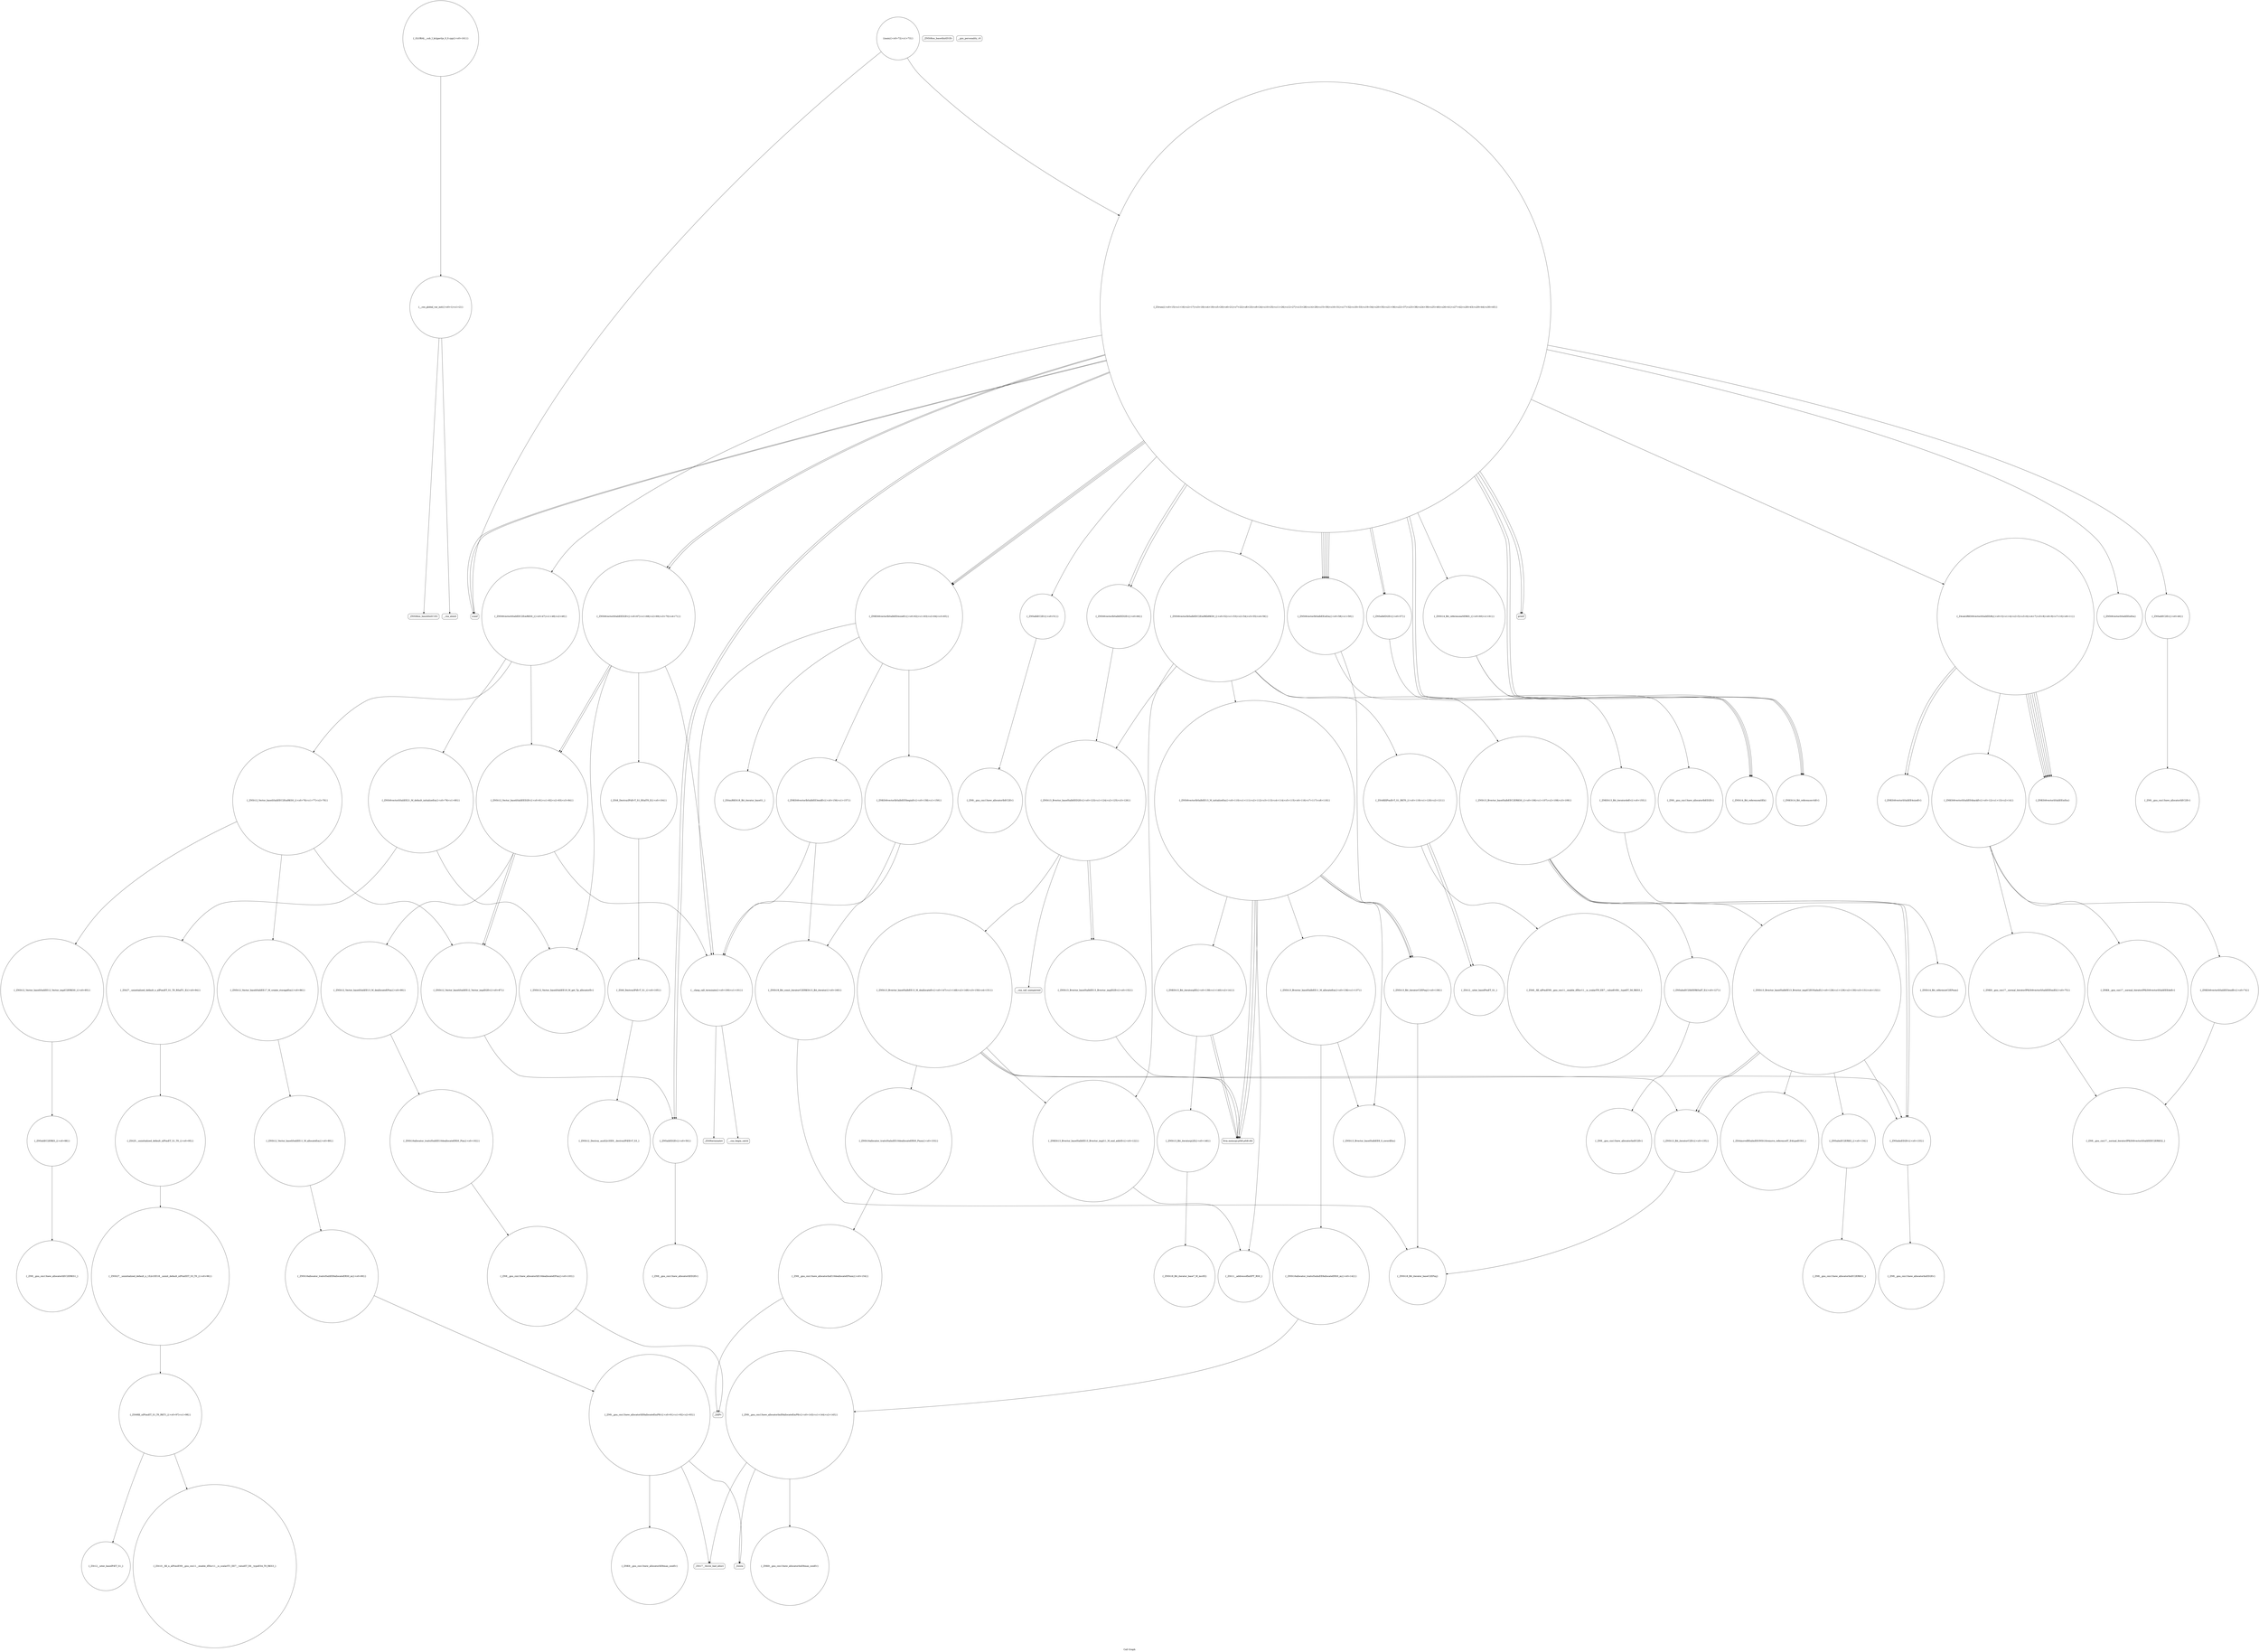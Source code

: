 digraph "Call Graph" {
	label="Call Graph";

	Node0x55da9b8088a0 [shape=record,shape=circle,label="{__cxx_global_var_init|{<s0>1|<s1>2}}"];
	Node0x55da9b8088a0:s0 -> Node0x55da9b808920[color=black];
	Node0x55da9b8088a0:s1 -> Node0x55da9b808a20[color=black];
	Node0x55da9b80c5c0 [shape=record,shape=circle,label="{_ZNSt13_Bit_iteratorpLEl|{<s0>146}}"];
	Node0x55da9b80c5c0:s0 -> Node0x55da9b80c640[color=black];
	Node0x55da9b808c20 [shape=record,shape=circle,label="{_ZNKSt6vectorIiSaIiEE4backEv|{<s0>12|<s1>13|<s2>14}}"];
	Node0x55da9b808c20:s0 -> Node0x55da9b809620[color=black];
	Node0x55da9b808c20:s1 -> Node0x55da9b8096a0[color=black];
	Node0x55da9b808c20:s2 -> Node0x55da9b809720[color=black];
	Node0x55da9b80a120 [shape=record,shape=circle,label="{_ZNSt16allocator_traitsISaImEE10deallocateERS0_Pmm|{<s0>153}}"];
	Node0x55da9b80a120:s0 -> Node0x55da9b80a1a0[color=black];
	Node0x55da9b808fa0 [shape=record,shape=circle,label="{_ZNSt6vectorIiSaIiEEixEm}"];
	Node0x55da9b80a4a0 [shape=record,shape=circle,label="{_ZNSt19_Bit_const_iteratorC2ERKSt13_Bit_iterator|{<s0>160}}"];
	Node0x55da9b80a4a0:s0 -> Node0x55da9b80c040[color=black];
	Node0x55da9b809320 [shape=record,shape=circle,label="{_ZNKSt6vectorIbSaIbEE4sizeEv|{<s0>62|<s1>63|<s2>64|<s3>65}}"];
	Node0x55da9b809320:s0 -> Node0x55da9b80a3a0[color=black];
	Node0x55da9b809320:s1 -> Node0x55da9b80a420[color=black];
	Node0x55da9b809320:s2 -> Node0x55da9b80a320[color=black];
	Node0x55da9b809320:s3 -> Node0x55da9b80b440[color=black];
	Node0x55da9b8096a0 [shape=record,shape=circle,label="{_ZNK9__gnu_cxx17__normal_iteratorIPKiSt6vectorIiSaIiEEEmiEl|{<s0>75}}"];
	Node0x55da9b8096a0:s0 -> Node0x55da9b8097a0[color=black];
	Node0x55da9b809a20 [shape=record,shape=circle,label="{_ZNSt12_Vector_baseIiSaIiEED2Ev|{<s0>81|<s1>82|<s2>83|<s3>84}}"];
	Node0x55da9b809a20:s0 -> Node0x55da9b80b3c0[color=black];
	Node0x55da9b809a20:s1 -> Node0x55da9b809ba0[color=black];
	Node0x55da9b809a20:s2 -> Node0x55da9b809ba0[color=black];
	Node0x55da9b809a20:s3 -> Node0x55da9b80b440[color=black];
	Node0x55da9b809da0 [shape=record,shape=circle,label="{_ZNSt16allocator_traitsISaIiEE8allocateERS0_m|{<s0>90}}"];
	Node0x55da9b809da0:s0 -> Node0x55da9b809e20[color=black];
	Node0x55da9b80b140 [shape=record,shape=circle,label="{_ZSt25__uninitialized_default_nIPimET_S1_T0_|{<s0>95}}"];
	Node0x55da9b80b140:s0 -> Node0x55da9b80b1c0[color=black];
	Node0x55da9b80b4c0 [shape=record,shape=Mrecord,label="{__cxa_begin_catch}"];
	Node0x55da9b80b840 [shape=record,shape=circle,label="{_ZNSt12_Destroy_auxILb1EE9__destroyIPiEEvT_S3_}"];
	Node0x55da9b80bbc0 [shape=record,shape=circle,label="{_ZNSt13_Bvector_baseISaIbEED2Ev|{<s0>123|<s1>124|<s2>125|<s3>126}}"];
	Node0x55da9b80bbc0:s0 -> Node0x55da9b80c7c0[color=black];
	Node0x55da9b80bbc0:s1 -> Node0x55da9b80c840[color=black];
	Node0x55da9b80bbc0:s2 -> Node0x55da9b80c840[color=black];
	Node0x55da9b80bbc0:s3 -> Node0x55da9b80a0a0[color=black];
	Node0x55da9b80bf40 [shape=record,shape=circle,label="{_ZNSt13_Bit_iteratorC2Ev|{<s0>135}}"];
	Node0x55da9b80bf40:s0 -> Node0x55da9b80c040[color=black];
	Node0x55da9b80c2c0 [shape=record,shape=circle,label="{_ZNSt13_Bit_iteratorC2EPmj|{<s0>138}}"];
	Node0x55da9b80c2c0:s0 -> Node0x55da9b80c040[color=black];
	Node0x55da9b808920 [shape=record,shape=Mrecord,label="{_ZNSt8ios_base4InitC1Ev}"];
	Node0x55da9b80c640 [shape=record,shape=circle,label="{_ZNSt18_Bit_iterator_base7_M_incrEl}"];
	Node0x55da9b808ca0 [shape=record,shape=circle,label="{_Z3runi|{<s0>15|<s1>16|<s2>17|<s3>18|<s4>19|<s5>20|<s6>21|<s7>22|<s8>23|<s9>24|<s10>25|<s11>26|<s12>27|<s13>28|<s14>29|<s15>30|<s16>31|<s17>32|<s18>33|<s19>34|<s20>35|<s21>36|<s22>37|<s23>38|<s24>39|<s25>40|<s26>41|<s27>42|<s28>43|<s29>44|<s30>45}}"];
	Node0x55da9b808ca0:s0 -> Node0x55da9b808d20[color=black];
	Node0x55da9b808ca0:s1 -> Node0x55da9b808da0[color=black];
	Node0x55da9b808ca0:s2 -> Node0x55da9b808e20[color=black];
	Node0x55da9b808ca0:s3 -> Node0x55da9b808f20[color=black];
	Node0x55da9b808ca0:s4 -> Node0x55da9b808fa0[color=black];
	Node0x55da9b808ca0:s5 -> Node0x55da9b808d20[color=black];
	Node0x55da9b808ca0:s6 -> Node0x55da9b808f20[color=black];
	Node0x55da9b808ca0:s7 -> Node0x55da9b809020[color=black];
	Node0x55da9b808ca0:s8 -> Node0x55da9b8090a0[color=black];
	Node0x55da9b808ca0:s9 -> Node0x55da9b809120[color=black];
	Node0x55da9b808ca0:s10 -> Node0x55da9b8091a0[color=black];
	Node0x55da9b808ca0:s11 -> Node0x55da9b809220[color=black];
	Node0x55da9b808ca0:s12 -> Node0x55da9b8091a0[color=black];
	Node0x55da9b808ca0:s13 -> Node0x55da9b8092a0[color=black];
	Node0x55da9b808ca0:s14 -> Node0x55da9b809320[color=black];
	Node0x55da9b808ca0:s15 -> Node0x55da9b8091a0[color=black];
	Node0x55da9b808ca0:s16 -> Node0x55da9b8093a0[color=black];
	Node0x55da9b808ca0:s17 -> Node0x55da9b809320[color=black];
	Node0x55da9b808ca0:s18 -> Node0x55da9b8091a0[color=black];
	Node0x55da9b808ca0:s19 -> Node0x55da9b809220[color=black];
	Node0x55da9b808ca0:s20 -> Node0x55da9b809120[color=black];
	Node0x55da9b808ca0:s21 -> Node0x55da9b8094a0[color=black];
	Node0x55da9b808ca0:s22 -> Node0x55da9b809320[color=black];
	Node0x55da9b808ca0:s23 -> Node0x55da9b8091a0[color=black];
	Node0x55da9b808ca0:s24 -> Node0x55da9b8093a0[color=black];
	Node0x55da9b808ca0:s25 -> Node0x55da9b808aa0[color=black];
	Node0x55da9b808ca0:s26 -> Node0x55da9b809420[color=black];
	Node0x55da9b808ca0:s27 -> Node0x55da9b809420[color=black];
	Node0x55da9b808ca0:s28 -> Node0x55da9b8094a0[color=black];
	Node0x55da9b808ca0:s29 -> Node0x55da9b809520[color=black];
	Node0x55da9b808ca0:s30 -> Node0x55da9b809520[color=black];
	Node0x55da9b80a1a0 [shape=record,shape=circle,label="{_ZN9__gnu_cxx13new_allocatorImE10deallocateEPmm|{<s0>154}}"];
	Node0x55da9b80a1a0:s0 -> Node0x55da9b80b6c0[color=black];
	Node0x55da9b809020 [shape=record,shape=circle,label="{_ZNSaIbEC2Ev|{<s0>51}}"];
	Node0x55da9b809020:s0 -> Node0x55da9b80b8c0[color=black];
	Node0x55da9b80a520 [shape=record,shape=circle,label="{_GLOBAL__sub_I_krijgertje_0_0.cpp|{<s0>161}}"];
	Node0x55da9b80a520:s0 -> Node0x55da9b8088a0[color=black];
	Node0x55da9b8093a0 [shape=record,shape=circle,label="{_ZNKSt14_Bit_referencecvbEv}"];
	Node0x55da9b809720 [shape=record,shape=circle,label="{_ZNK9__gnu_cxx17__normal_iteratorIPKiSt6vectorIiSaIiEEEdeEv}"];
	Node0x55da9b809aa0 [shape=record,shape=circle,label="{_ZNSt12_Vector_baseIiSaIiEE12_Vector_implC2ERKS0_|{<s0>85}}"];
	Node0x55da9b809aa0:s0 -> Node0x55da9b809c20[color=black];
	Node0x55da9b809e20 [shape=record,shape=circle,label="{_ZN9__gnu_cxx13new_allocatorIiE8allocateEmPKv|{<s0>91|<s1>92|<s2>93}}"];
	Node0x55da9b809e20:s0 -> Node0x55da9b809ea0[color=black];
	Node0x55da9b809e20:s1 -> Node0x55da9b809f20[color=black];
	Node0x55da9b809e20:s2 -> Node0x55da9b809fa0[color=black];
	Node0x55da9b80b1c0 [shape=record,shape=circle,label="{_ZNSt27__uninitialized_default_n_1ILb1EE18__uninit_default_nIPimEET_S3_T0_|{<s0>96}}"];
	Node0x55da9b80b1c0:s0 -> Node0x55da9b80b240[color=black];
	Node0x55da9b80b540 [shape=record,shape=Mrecord,label="{_ZSt9terminatev}"];
	Node0x55da9b80b8c0 [shape=record,shape=circle,label="{_ZN9__gnu_cxx13new_allocatorIbEC2Ev}"];
	Node0x55da9b80bc40 [shape=record,shape=circle,label="{_ZNSaImEC2IbEERKSaIT_E|{<s0>127}}"];
	Node0x55da9b80bc40:s0 -> Node0x55da9b80bdc0[color=black];
	Node0x55da9b80bfc0 [shape=record,shape=circle,label="{_ZN9__gnu_cxx13new_allocatorImEC2ERKS1_}"];
	Node0x55da9b80c340 [shape=record,shape=Mrecord,label="{llvm.memcpy.p0i8.p0i8.i64}"];
	Node0x55da9b8089a0 [shape=record,shape=Mrecord,label="{_ZNSt8ios_base4InitD1Ev}"];
	Node0x55da9b80c6c0 [shape=record,shape=circle,label="{_ZSt8__fill_aIPmiEN9__gnu_cxx11__enable_ifIXsr11__is_scalarIT0_EE7__valueEvE6__typeET_S6_RKS3_}"];
	Node0x55da9b808d20 [shape=record,shape=Mrecord,label="{scanf}"];
	Node0x55da9b80a220 [shape=record,shape=circle,label="{_ZNKSt13_Bit_iteratordeEv|{<s0>155}}"];
	Node0x55da9b80a220:s0 -> Node0x55da9b80a2a0[color=black];
	Node0x55da9b8090a0 [shape=record,shape=circle,label="{_ZNSt6vectorIbSaIbEEC2EmRKbRKS0_|{<s0>52|<s1>53|<s2>54|<s3>55|<s4>56}}"];
	Node0x55da9b8090a0:s0 -> Node0x55da9b80b9c0[color=black];
	Node0x55da9b8090a0:s1 -> Node0x55da9b80ba40[color=black];
	Node0x55da9b8090a0:s2 -> Node0x55da9b80bb40[color=black];
	Node0x55da9b8090a0:s3 -> Node0x55da9b80bac0[color=black];
	Node0x55da9b8090a0:s4 -> Node0x55da9b80bbc0[color=black];
	Node0x55da9b809420 [shape=record,shape=Mrecord,label="{printf}"];
	Node0x55da9b8097a0 [shape=record,shape=circle,label="{_ZN9__gnu_cxx17__normal_iteratorIPKiSt6vectorIiSaIiEEEC2ERKS2_}"];
	Node0x55da9b809b20 [shape=record,shape=circle,label="{_ZNSt12_Vector_baseIiSaIiEE17_M_create_storageEm|{<s0>86}}"];
	Node0x55da9b809b20:s0 -> Node0x55da9b809d20[color=black];
	Node0x55da9b809ea0 [shape=record,shape=circle,label="{_ZNK9__gnu_cxx13new_allocatorIiE8max_sizeEv}"];
	Node0x55da9b80b240 [shape=record,shape=circle,label="{_ZSt6fill_nIPimiET_S1_T0_RKT1_|{<s0>97|<s1>98}}"];
	Node0x55da9b80b240:s0 -> Node0x55da9b80b340[color=black];
	Node0x55da9b80b240:s1 -> Node0x55da9b80b2c0[color=black];
	Node0x55da9b80b5c0 [shape=record,shape=circle,label="{_ZNSt16allocator_traitsISaIiEE10deallocateERS0_Pim|{<s0>102}}"];
	Node0x55da9b80b5c0:s0 -> Node0x55da9b80b640[color=black];
	Node0x55da9b80b940 [shape=record,shape=circle,label="{_ZN9__gnu_cxx13new_allocatorIbED2Ev}"];
	Node0x55da9b80bcc0 [shape=record,shape=circle,label="{_ZNSt13_Bvector_baseISaIbEE13_Bvector_implC2EOSaImE|{<s0>128|<s1>129|<s2>130|<s3>131|<s4>132}}"];
	Node0x55da9b80bcc0:s0 -> Node0x55da9b80be40[color=black];
	Node0x55da9b80bcc0:s1 -> Node0x55da9b80bec0[color=black];
	Node0x55da9b80bcc0:s2 -> Node0x55da9b80bf40[color=black];
	Node0x55da9b80bcc0:s3 -> Node0x55da9b80bf40[color=black];
	Node0x55da9b80bcc0:s4 -> Node0x55da9b80bd40[color=black];
	Node0x55da9b80c040 [shape=record,shape=circle,label="{_ZNSt18_Bit_iterator_baseC2EPmj}"];
	Node0x55da9b80c3c0 [shape=record,shape=circle,label="{_ZNKSt13_Bit_iteratorplEl|{<s0>139|<s1>140|<s2>141}}"];
	Node0x55da9b80c3c0:s0 -> Node0x55da9b80c340[color=black];
	Node0x55da9b80c3c0:s1 -> Node0x55da9b80c5c0[color=black];
	Node0x55da9b80c3c0:s2 -> Node0x55da9b80c340[color=black];
	Node0x55da9b808a20 [shape=record,shape=Mrecord,label="{__cxa_atexit}"];
	Node0x55da9b80c740 [shape=record,shape=circle,label="{_ZSt12__niter_baseIPmET_S1_}"];
	Node0x55da9b808da0 [shape=record,shape=circle,label="{_ZNSaIiEC2Ev|{<s0>46}}"];
	Node0x55da9b808da0:s0 -> Node0x55da9b809820[color=black];
	Node0x55da9b80a2a0 [shape=record,shape=circle,label="{_ZNSt14_Bit_referenceC2EPmm}"];
	Node0x55da9b809120 [shape=record,shape=circle,label="{_ZNSaIbED2Ev|{<s0>57}}"];
	Node0x55da9b809120:s0 -> Node0x55da9b80b940[color=black];
	Node0x55da9b8094a0 [shape=record,shape=circle,label="{_ZNSt6vectorIbSaIbEED2Ev|{<s0>66}}"];
	Node0x55da9b8094a0:s0 -> Node0x55da9b80bbc0[color=black];
	Node0x55da9b809820 [shape=record,shape=circle,label="{_ZN9__gnu_cxx13new_allocatorIiEC2Ev}"];
	Node0x55da9b809ba0 [shape=record,shape=circle,label="{_ZNSt12_Vector_baseIiSaIiEE12_Vector_implD2Ev|{<s0>87}}"];
	Node0x55da9b809ba0:s0 -> Node0x55da9b808f20[color=black];
	Node0x55da9b809f20 [shape=record,shape=Mrecord,label="{_ZSt17__throw_bad_allocv}"];
	Node0x55da9b80b2c0 [shape=record,shape=circle,label="{_ZSt10__fill_n_aIPimiEN9__gnu_cxx11__enable_ifIXsr11__is_scalarIT1_EE7__valueET_E6__typeES4_T0_RKS3_}"];
	Node0x55da9b80b640 [shape=record,shape=circle,label="{_ZN9__gnu_cxx13new_allocatorIiE10deallocateEPim|{<s0>103}}"];
	Node0x55da9b80b640:s0 -> Node0x55da9b80b6c0[color=black];
	Node0x55da9b80b9c0 [shape=record,shape=circle,label="{_ZNSt13_Bvector_baseISaIbEEC2ERKS0_|{<s0>106|<s1>107|<s2>108|<s3>109}}"];
	Node0x55da9b80b9c0:s0 -> Node0x55da9b80bc40[color=black];
	Node0x55da9b80b9c0:s1 -> Node0x55da9b80bcc0[color=black];
	Node0x55da9b80b9c0:s2 -> Node0x55da9b80bd40[color=black];
	Node0x55da9b80b9c0:s3 -> Node0x55da9b80bd40[color=black];
	Node0x55da9b80bd40 [shape=record,shape=circle,label="{_ZNSaImED2Ev|{<s0>133}}"];
	Node0x55da9b80bd40:s0 -> Node0x55da9b80c0c0[color=black];
	Node0x55da9b80c0c0 [shape=record,shape=circle,label="{_ZN9__gnu_cxx13new_allocatorImED2Ev}"];
	Node0x55da9b80c440 [shape=record,shape=circle,label="{_ZNSt16allocator_traitsISaImEE8allocateERS0_m|{<s0>142}}"];
	Node0x55da9b80c440:s0 -> Node0x55da9b80c4c0[color=black];
	Node0x55da9b808aa0 [shape=record,shape=circle,label="{_Z4calciRKSt6vectorIiSaIiEEiRi|{<s0>3|<s1>4|<s2>5|<s3>6|<s4>7|<s5>8|<s6>9|<s7>10|<s8>11}}"];
	Node0x55da9b808aa0:s0 -> Node0x55da9b808b20[color=black];
	Node0x55da9b808aa0:s1 -> Node0x55da9b808ba0[color=black];
	Node0x55da9b808aa0:s2 -> Node0x55da9b808ba0[color=black];
	Node0x55da9b808aa0:s3 -> Node0x55da9b808ba0[color=black];
	Node0x55da9b808aa0:s4 -> Node0x55da9b808ba0[color=black];
	Node0x55da9b808aa0:s5 -> Node0x55da9b808b20[color=black];
	Node0x55da9b808aa0:s6 -> Node0x55da9b808ba0[color=black];
	Node0x55da9b808aa0:s7 -> Node0x55da9b808ba0[color=black];
	Node0x55da9b808aa0:s8 -> Node0x55da9b808c20[color=black];
	Node0x55da9b80c7c0 [shape=record,shape=circle,label="{_ZNSt13_Bvector_baseISaIbEE13_M_deallocateEv|{<s0>147|<s1>148|<s2>149|<s3>150|<s4>151}}"];
	Node0x55da9b80c7c0:s0 -> Node0x55da9b80bb40[color=black];
	Node0x55da9b80c7c0:s1 -> Node0x55da9b80a120[color=black];
	Node0x55da9b80c7c0:s2 -> Node0x55da9b80bf40[color=black];
	Node0x55da9b80c7c0:s3 -> Node0x55da9b80c340[color=black];
	Node0x55da9b80c7c0:s4 -> Node0x55da9b80c340[color=black];
	Node0x55da9b808e20 [shape=record,shape=circle,label="{_ZNSt6vectorIiSaIiEEC2EmRKS0_|{<s0>47|<s1>48|<s2>49}}"];
	Node0x55da9b808e20:s0 -> Node0x55da9b809920[color=black];
	Node0x55da9b808e20:s1 -> Node0x55da9b8099a0[color=black];
	Node0x55da9b808e20:s2 -> Node0x55da9b809a20[color=black];
	Node0x55da9b80a320 [shape=record,shape=circle,label="{_ZStmiRKSt18_Bit_iterator_baseS1_}"];
	Node0x55da9b8091a0 [shape=record,shape=circle,label="{_ZNSt6vectorIbSaIbEEixEm|{<s0>58|<s1>59}}"];
	Node0x55da9b8091a0:s0 -> Node0x55da9b80c2c0[color=black];
	Node0x55da9b8091a0:s1 -> Node0x55da9b80a220[color=black];
	Node0x55da9b809520 [shape=record,shape=circle,label="{_ZNSt6vectorIiSaIiEED2Ev|{<s0>67|<s1>68|<s2>69|<s3>70|<s4>71}}"];
	Node0x55da9b809520:s0 -> Node0x55da9b80b0c0[color=black];
	Node0x55da9b809520:s1 -> Node0x55da9b80b740[color=black];
	Node0x55da9b809520:s2 -> Node0x55da9b809a20[color=black];
	Node0x55da9b809520:s3 -> Node0x55da9b809a20[color=black];
	Node0x55da9b809520:s4 -> Node0x55da9b80b440[color=black];
	Node0x55da9b8098a0 [shape=record,shape=circle,label="{_ZN9__gnu_cxx13new_allocatorIiED2Ev}"];
	Node0x55da9b809c20 [shape=record,shape=circle,label="{_ZNSaIiEC2ERKS_|{<s0>88}}"];
	Node0x55da9b809c20:s0 -> Node0x55da9b809ca0[color=black];
	Node0x55da9b809fa0 [shape=record,shape=Mrecord,label="{_Znwm}"];
	Node0x55da9b80b340 [shape=record,shape=circle,label="{_ZSt12__niter_baseIPiET_S1_}"];
	Node0x55da9b80b6c0 [shape=record,shape=Mrecord,label="{_ZdlPv}"];
	Node0x55da9b80ba40 [shape=record,shape=circle,label="{_ZNSt6vectorIbSaIbEE13_M_initializeEm|{<s0>110|<s1>111|<s2>112|<s3>113|<s4>114|<s5>115|<s6>116|<s7>117|<s8>118}}"];
	Node0x55da9b80ba40:s0 -> Node0x55da9b80c140[color=black];
	Node0x55da9b80ba40:s1 -> Node0x55da9b80c1c0[color=black];
	Node0x55da9b80ba40:s2 -> Node0x55da9b80c240[color=black];
	Node0x55da9b80ba40:s3 -> Node0x55da9b80c2c0[color=black];
	Node0x55da9b80ba40:s4 -> Node0x55da9b80c340[color=black];
	Node0x55da9b80ba40:s5 -> Node0x55da9b80c2c0[color=black];
	Node0x55da9b80ba40:s6 -> Node0x55da9b80c340[color=black];
	Node0x55da9b80ba40:s7 -> Node0x55da9b80c3c0[color=black];
	Node0x55da9b80ba40:s8 -> Node0x55da9b80c340[color=black];
	Node0x55da9b80bdc0 [shape=record,shape=circle,label="{_ZN9__gnu_cxx13new_allocatorImEC2Ev}"];
	Node0x55da9b80c140 [shape=record,shape=circle,label="{_ZNSt13_Bvector_baseISaIbEE11_M_allocateEm|{<s0>136|<s1>137}}"];
	Node0x55da9b80c140:s0 -> Node0x55da9b80c1c0[color=black];
	Node0x55da9b80c140:s1 -> Node0x55da9b80c440[color=black];
	Node0x55da9b80c4c0 [shape=record,shape=circle,label="{_ZN9__gnu_cxx13new_allocatorImE8allocateEmPKv|{<s0>143|<s1>144|<s2>145}}"];
	Node0x55da9b80c4c0:s0 -> Node0x55da9b80c540[color=black];
	Node0x55da9b80c4c0:s1 -> Node0x55da9b809f20[color=black];
	Node0x55da9b80c4c0:s2 -> Node0x55da9b809fa0[color=black];
	Node0x55da9b808b20 [shape=record,shape=circle,label="{_ZNKSt6vectorIiSaIiEE4sizeEv}"];
	Node0x55da9b80c840 [shape=record,shape=circle,label="{_ZNSt13_Bvector_baseISaIbEE13_Bvector_implD2Ev|{<s0>152}}"];
	Node0x55da9b80c840:s0 -> Node0x55da9b80bd40[color=black];
	Node0x55da9b808ea0 [shape=record,shape=Mrecord,label="{__gxx_personality_v0}"];
	Node0x55da9b80a3a0 [shape=record,shape=circle,label="{_ZNKSt6vectorIbSaIbEE3endEv|{<s0>156|<s1>157}}"];
	Node0x55da9b80a3a0:s0 -> Node0x55da9b80a4a0[color=black];
	Node0x55da9b80a3a0:s1 -> Node0x55da9b80b440[color=black];
	Node0x55da9b809220 [shape=record,shape=circle,label="{_ZNSt14_Bit_referenceaSEb}"];
	Node0x55da9b8095a0 [shape=record,shape=circle,label="{main|{<s0>72|<s1>73}}"];
	Node0x55da9b8095a0:s0 -> Node0x55da9b808d20[color=black];
	Node0x55da9b8095a0:s1 -> Node0x55da9b808ca0[color=black];
	Node0x55da9b809920 [shape=record,shape=circle,label="{_ZNSt12_Vector_baseIiSaIiEEC2EmRKS0_|{<s0>76|<s1>77|<s2>78}}"];
	Node0x55da9b809920:s0 -> Node0x55da9b809aa0[color=black];
	Node0x55da9b809920:s1 -> Node0x55da9b809b20[color=black];
	Node0x55da9b809920:s2 -> Node0x55da9b809ba0[color=black];
	Node0x55da9b809ca0 [shape=record,shape=circle,label="{_ZN9__gnu_cxx13new_allocatorIiEC2ERKS1_}"];
	Node0x55da9b80a020 [shape=record,shape=circle,label="{_ZSt27__uninitialized_default_n_aIPimiET_S1_T0_RSaIT1_E|{<s0>94}}"];
	Node0x55da9b80a020:s0 -> Node0x55da9b80b140[color=black];
	Node0x55da9b80b3c0 [shape=record,shape=circle,label="{_ZNSt12_Vector_baseIiSaIiEE13_M_deallocateEPim|{<s0>99}}"];
	Node0x55da9b80b3c0:s0 -> Node0x55da9b80b5c0[color=black];
	Node0x55da9b80b740 [shape=record,shape=circle,label="{_ZSt8_DestroyIPiiEvT_S1_RSaIT0_E|{<s0>104}}"];
	Node0x55da9b80b740:s0 -> Node0x55da9b80b7c0[color=black];
	Node0x55da9b80bac0 [shape=record,shape=circle,label="{_ZSt4fillIPmiEvT_S1_RKT0_|{<s0>119|<s1>120|<s2>121}}"];
	Node0x55da9b80bac0:s0 -> Node0x55da9b80c740[color=black];
	Node0x55da9b80bac0:s1 -> Node0x55da9b80c740[color=black];
	Node0x55da9b80bac0:s2 -> Node0x55da9b80c6c0[color=black];
	Node0x55da9b80be40 [shape=record,shape=circle,label="{_ZSt4moveIRSaImEEONSt16remove_referenceIT_E4typeEOS3_}"];
	Node0x55da9b80c1c0 [shape=record,shape=circle,label="{_ZNSt13_Bvector_baseISaIbEE8_S_nwordEm}"];
	Node0x55da9b80c540 [shape=record,shape=circle,label="{_ZNK9__gnu_cxx13new_allocatorImE8max_sizeEv}"];
	Node0x55da9b808ba0 [shape=record,shape=circle,label="{_ZNKSt6vectorIiSaIiEEixEm}"];
	Node0x55da9b80a0a0 [shape=record,shape=Mrecord,label="{__cxa_call_unexpected}"];
	Node0x55da9b808f20 [shape=record,shape=circle,label="{_ZNSaIiED2Ev|{<s0>50}}"];
	Node0x55da9b808f20:s0 -> Node0x55da9b8098a0[color=black];
	Node0x55da9b80a420 [shape=record,shape=circle,label="{_ZNKSt6vectorIbSaIbEE5beginEv|{<s0>158|<s1>159}}"];
	Node0x55da9b80a420:s0 -> Node0x55da9b80a4a0[color=black];
	Node0x55da9b80a420:s1 -> Node0x55da9b80b440[color=black];
	Node0x55da9b8092a0 [shape=record,shape=circle,label="{_ZNSt14_Bit_referenceaSERKS_|{<s0>60|<s1>61}}"];
	Node0x55da9b8092a0:s0 -> Node0x55da9b8093a0[color=black];
	Node0x55da9b8092a0:s1 -> Node0x55da9b809220[color=black];
	Node0x55da9b809620 [shape=record,shape=circle,label="{_ZNKSt6vectorIiSaIiEE3endEv|{<s0>74}}"];
	Node0x55da9b809620:s0 -> Node0x55da9b8097a0[color=black];
	Node0x55da9b8099a0 [shape=record,shape=circle,label="{_ZNSt6vectorIiSaIiEE21_M_default_initializeEm|{<s0>79|<s1>80}}"];
	Node0x55da9b8099a0:s0 -> Node0x55da9b80b0c0[color=black];
	Node0x55da9b8099a0:s1 -> Node0x55da9b80a020[color=black];
	Node0x55da9b809d20 [shape=record,shape=circle,label="{_ZNSt12_Vector_baseIiSaIiEE11_M_allocateEm|{<s0>89}}"];
	Node0x55da9b809d20:s0 -> Node0x55da9b809da0[color=black];
	Node0x55da9b80b0c0 [shape=record,shape=circle,label="{_ZNSt12_Vector_baseIiSaIiEE19_M_get_Tp_allocatorEv}"];
	Node0x55da9b80b440 [shape=record,shape=circle,label="{__clang_call_terminate|{<s0>100|<s1>101}}"];
	Node0x55da9b80b440:s0 -> Node0x55da9b80b4c0[color=black];
	Node0x55da9b80b440:s1 -> Node0x55da9b80b540[color=black];
	Node0x55da9b80b7c0 [shape=record,shape=circle,label="{_ZSt8_DestroyIPiEvT_S1_|{<s0>105}}"];
	Node0x55da9b80b7c0:s0 -> Node0x55da9b80b840[color=black];
	Node0x55da9b80bb40 [shape=record,shape=circle,label="{_ZNKSt13_Bvector_baseISaIbEE13_Bvector_impl11_M_end_addrEv|{<s0>122}}"];
	Node0x55da9b80bb40:s0 -> Node0x55da9b80c240[color=black];
	Node0x55da9b80bec0 [shape=record,shape=circle,label="{_ZNSaImEC2ERKS_|{<s0>134}}"];
	Node0x55da9b80bec0:s0 -> Node0x55da9b80bfc0[color=black];
	Node0x55da9b80c240 [shape=record,shape=circle,label="{_ZSt11__addressofImEPT_RS0_}"];
}
